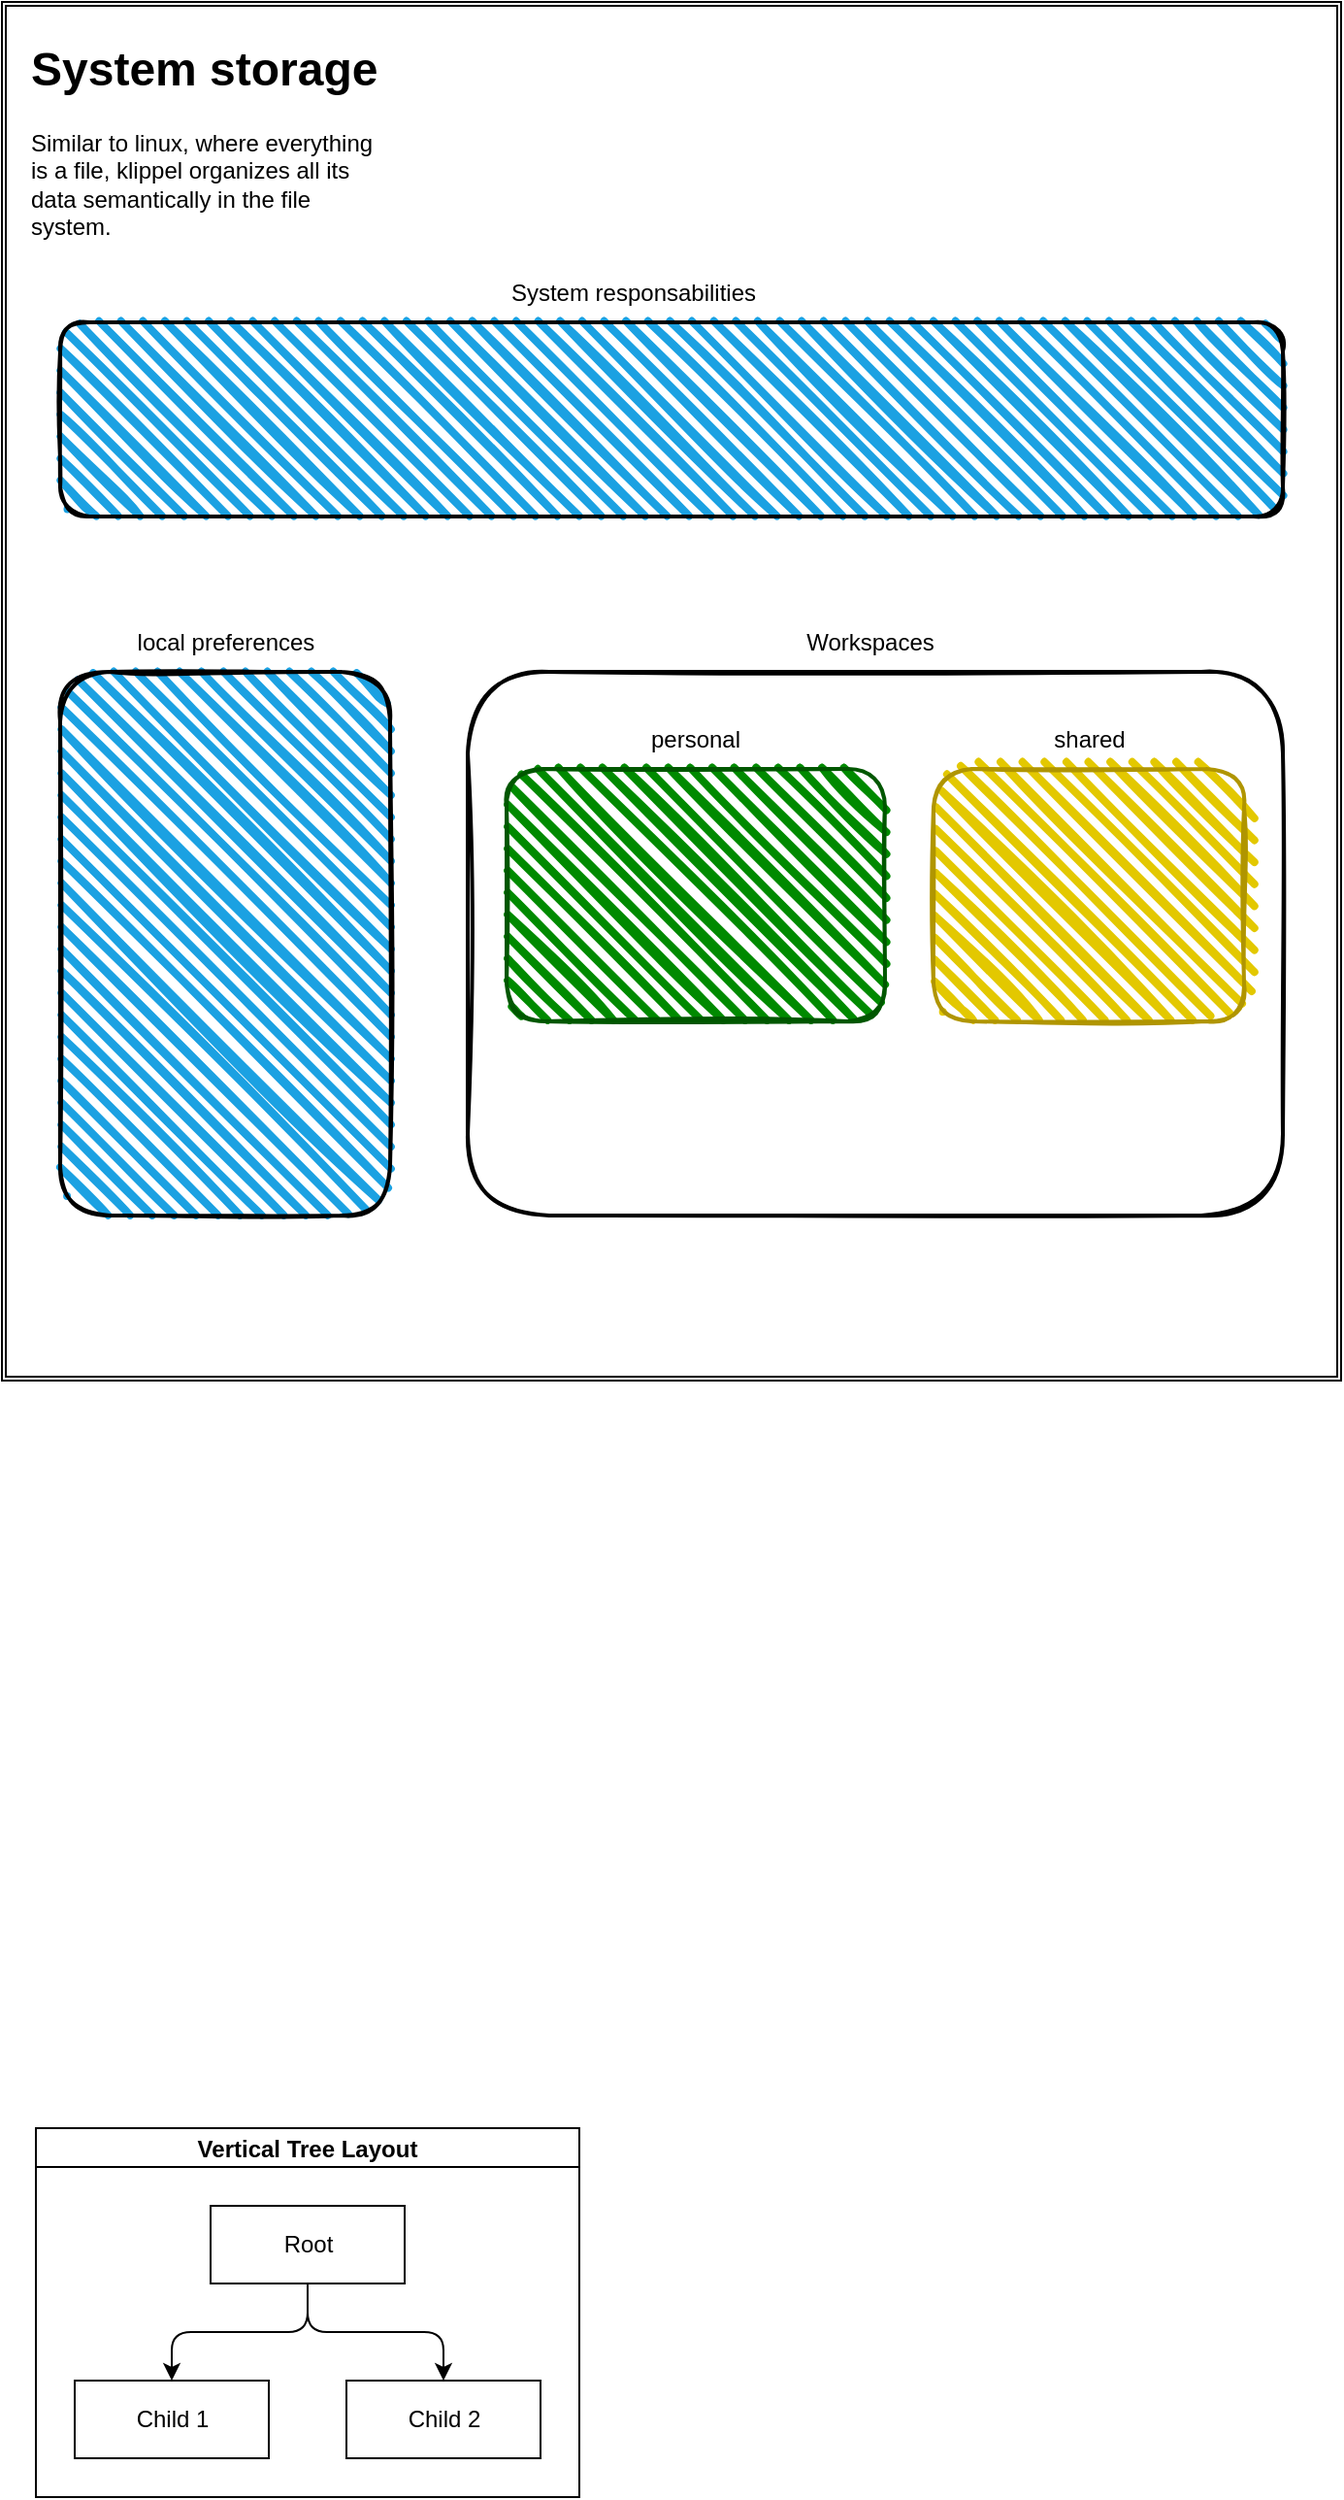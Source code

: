 <mxfile>
    <diagram id="fjW3XUicNTEm6zXbmLUy" name="Page-1">
        <mxGraphModel dx="1546" dy="890" grid="1" gridSize="10" guides="1" tooltips="1" connect="1" arrows="1" fold="1" page="1" pageScale="1" pageWidth="850" pageHeight="1100" math="0" shadow="0">
            <root>
                <mxCell id="0"/>
                <mxCell id="1" parent="0"/>
                <mxCell id="3" value="" style="shape=ext;double=1;rounded=0;whiteSpace=wrap;html=1;" vertex="1" parent="1">
                    <mxGeometry x="100" y="85" width="690" height="710" as="geometry"/>
                </mxCell>
                <mxCell id="2" value="" style="rounded=1;whiteSpace=wrap;html=1;strokeWidth=2;fillWeight=4;hachureGap=8;hachureAngle=45;fillColor=#1ba1e2;sketch=1;" vertex="1" parent="1">
                    <mxGeometry x="130" y="250" width="630" height="100" as="geometry"/>
                </mxCell>
                <mxCell id="4" value="&lt;h1&gt;System storage&lt;/h1&gt;&lt;p&gt;Similar to linux, where everything is a file, klippel organizes all its data semantically in the file system.&lt;/p&gt;" style="text;html=1;strokeColor=none;fillColor=none;spacing=5;spacingTop=-20;whiteSpace=wrap;overflow=hidden;rounded=0;" vertex="1" parent="1">
                    <mxGeometry x="110" y="100" width="190" height="120" as="geometry"/>
                </mxCell>
                <mxCell id="5" value="System responsabilities" style="text;html=1;strokeColor=none;fillColor=none;align=center;verticalAlign=middle;whiteSpace=wrap;rounded=0;" vertex="1" parent="1">
                    <mxGeometry x="328" y="220" width="195" height="30" as="geometry"/>
                </mxCell>
                <mxCell id="6" value="" style="rounded=1;whiteSpace=wrap;html=1;strokeWidth=2;fillWeight=4;hachureGap=8;hachureAngle=45;fillColor=#1ba1e2;sketch=1;" vertex="1" parent="1">
                    <mxGeometry x="130" y="430" width="170" height="280" as="geometry"/>
                </mxCell>
                <mxCell id="7" value="local preferences" style="text;html=1;strokeColor=none;fillColor=none;align=center;verticalAlign=middle;whiteSpace=wrap;rounded=0;" vertex="1" parent="1">
                    <mxGeometry x="117.5" y="400" width="195" height="30" as="geometry"/>
                </mxCell>
                <mxCell id="8" value="" style="rounded=1;whiteSpace=wrap;html=1;strokeWidth=2;fillWeight=4;hachureGap=8;hachureAngle=45;fillColor=none;sketch=1;" vertex="1" parent="1">
                    <mxGeometry x="340" y="430" width="420" height="280" as="geometry"/>
                </mxCell>
                <mxCell id="9" value="Workspaces" style="text;html=1;strokeColor=none;fillColor=none;align=center;verticalAlign=middle;whiteSpace=wrap;rounded=0;" vertex="1" parent="1">
                    <mxGeometry x="450" y="400" width="195" height="30" as="geometry"/>
                </mxCell>
                <object label="" fill="red" id="10">
                    <mxCell style="rounded=1;whiteSpace=wrap;html=1;strokeWidth=2;fillWeight=4;hachureGap=8;hachureAngle=45;fillColor=#008a00;sketch=1;fontColor=#ffffff;strokeColor=#005700;" vertex="1" parent="1">
                        <mxGeometry x="360" y="480" width="195" height="130" as="geometry"/>
                    </mxCell>
                </object>
                <mxCell id="11" value="personal" style="text;html=1;strokeColor=none;fillColor=none;align=center;verticalAlign=middle;whiteSpace=wrap;rounded=0;" vertex="1" parent="1">
                    <mxGeometry x="360" y="450" width="195" height="30" as="geometry"/>
                </mxCell>
                <object label="" fill="red" id="12">
                    <mxCell style="rounded=1;whiteSpace=wrap;html=1;strokeWidth=2;fillWeight=4;hachureGap=8;hachureAngle=45;fillColor=#e3c800;sketch=1;fontColor=#000000;strokeColor=#B09500;" vertex="1" parent="1">
                        <mxGeometry x="580" y="480" width="160" height="130" as="geometry"/>
                    </mxCell>
                </object>
                <mxCell id="13" value="shared" style="text;html=1;strokeColor=none;fillColor=none;align=center;verticalAlign=middle;whiteSpace=wrap;rounded=0;" vertex="1" parent="1">
                    <mxGeometry x="617.5" y="450" width="85" height="30" as="geometry"/>
                </mxCell>
                <mxCell id="15" value="Vertical Tree Layout" style="swimlane;startSize=20;horizontal=1;childLayout=treeLayout;horizontalTree=0;resizable=0;containerType=tree;fontSize=12;fillColor=none;" vertex="1" parent="1">
                    <mxGeometry x="117.5" y="1180" width="280" height="190" as="geometry"/>
                </mxCell>
                <mxCell id="16" value="Root" style="whiteSpace=wrap;html=1;fillColor=none;" vertex="1" parent="15">
                    <mxGeometry x="90" y="40" width="100" height="40" as="geometry"/>
                </mxCell>
                <mxCell id="17" value="Child 1" style="whiteSpace=wrap;html=1;fillColor=none;" vertex="1" parent="15">
                    <mxGeometry x="20" y="130" width="100" height="40" as="geometry"/>
                </mxCell>
                <mxCell id="18" value="" style="edgeStyle=elbowEdgeStyle;elbow=vertical;html=1;rounded=1;curved=0;sourcePerimeterSpacing=0;targetPerimeterSpacing=0;startSize=6;endSize=6;" edge="1" parent="15" source="16" target="17">
                    <mxGeometry relative="1" as="geometry"/>
                </mxCell>
                <mxCell id="19" value="Child 2" style="whiteSpace=wrap;html=1;fillColor=none;" vertex="1" parent="15">
                    <mxGeometry x="160" y="130" width="100" height="40" as="geometry"/>
                </mxCell>
                <mxCell id="20" value="" style="edgeStyle=elbowEdgeStyle;elbow=vertical;html=1;rounded=1;curved=0;sourcePerimeterSpacing=0;targetPerimeterSpacing=0;startSize=6;endSize=6;" edge="1" parent="15" source="16" target="19">
                    <mxGeometry relative="1" as="geometry"/>
                </mxCell>
            </root>
        </mxGraphModel>
    </diagram>
</mxfile>